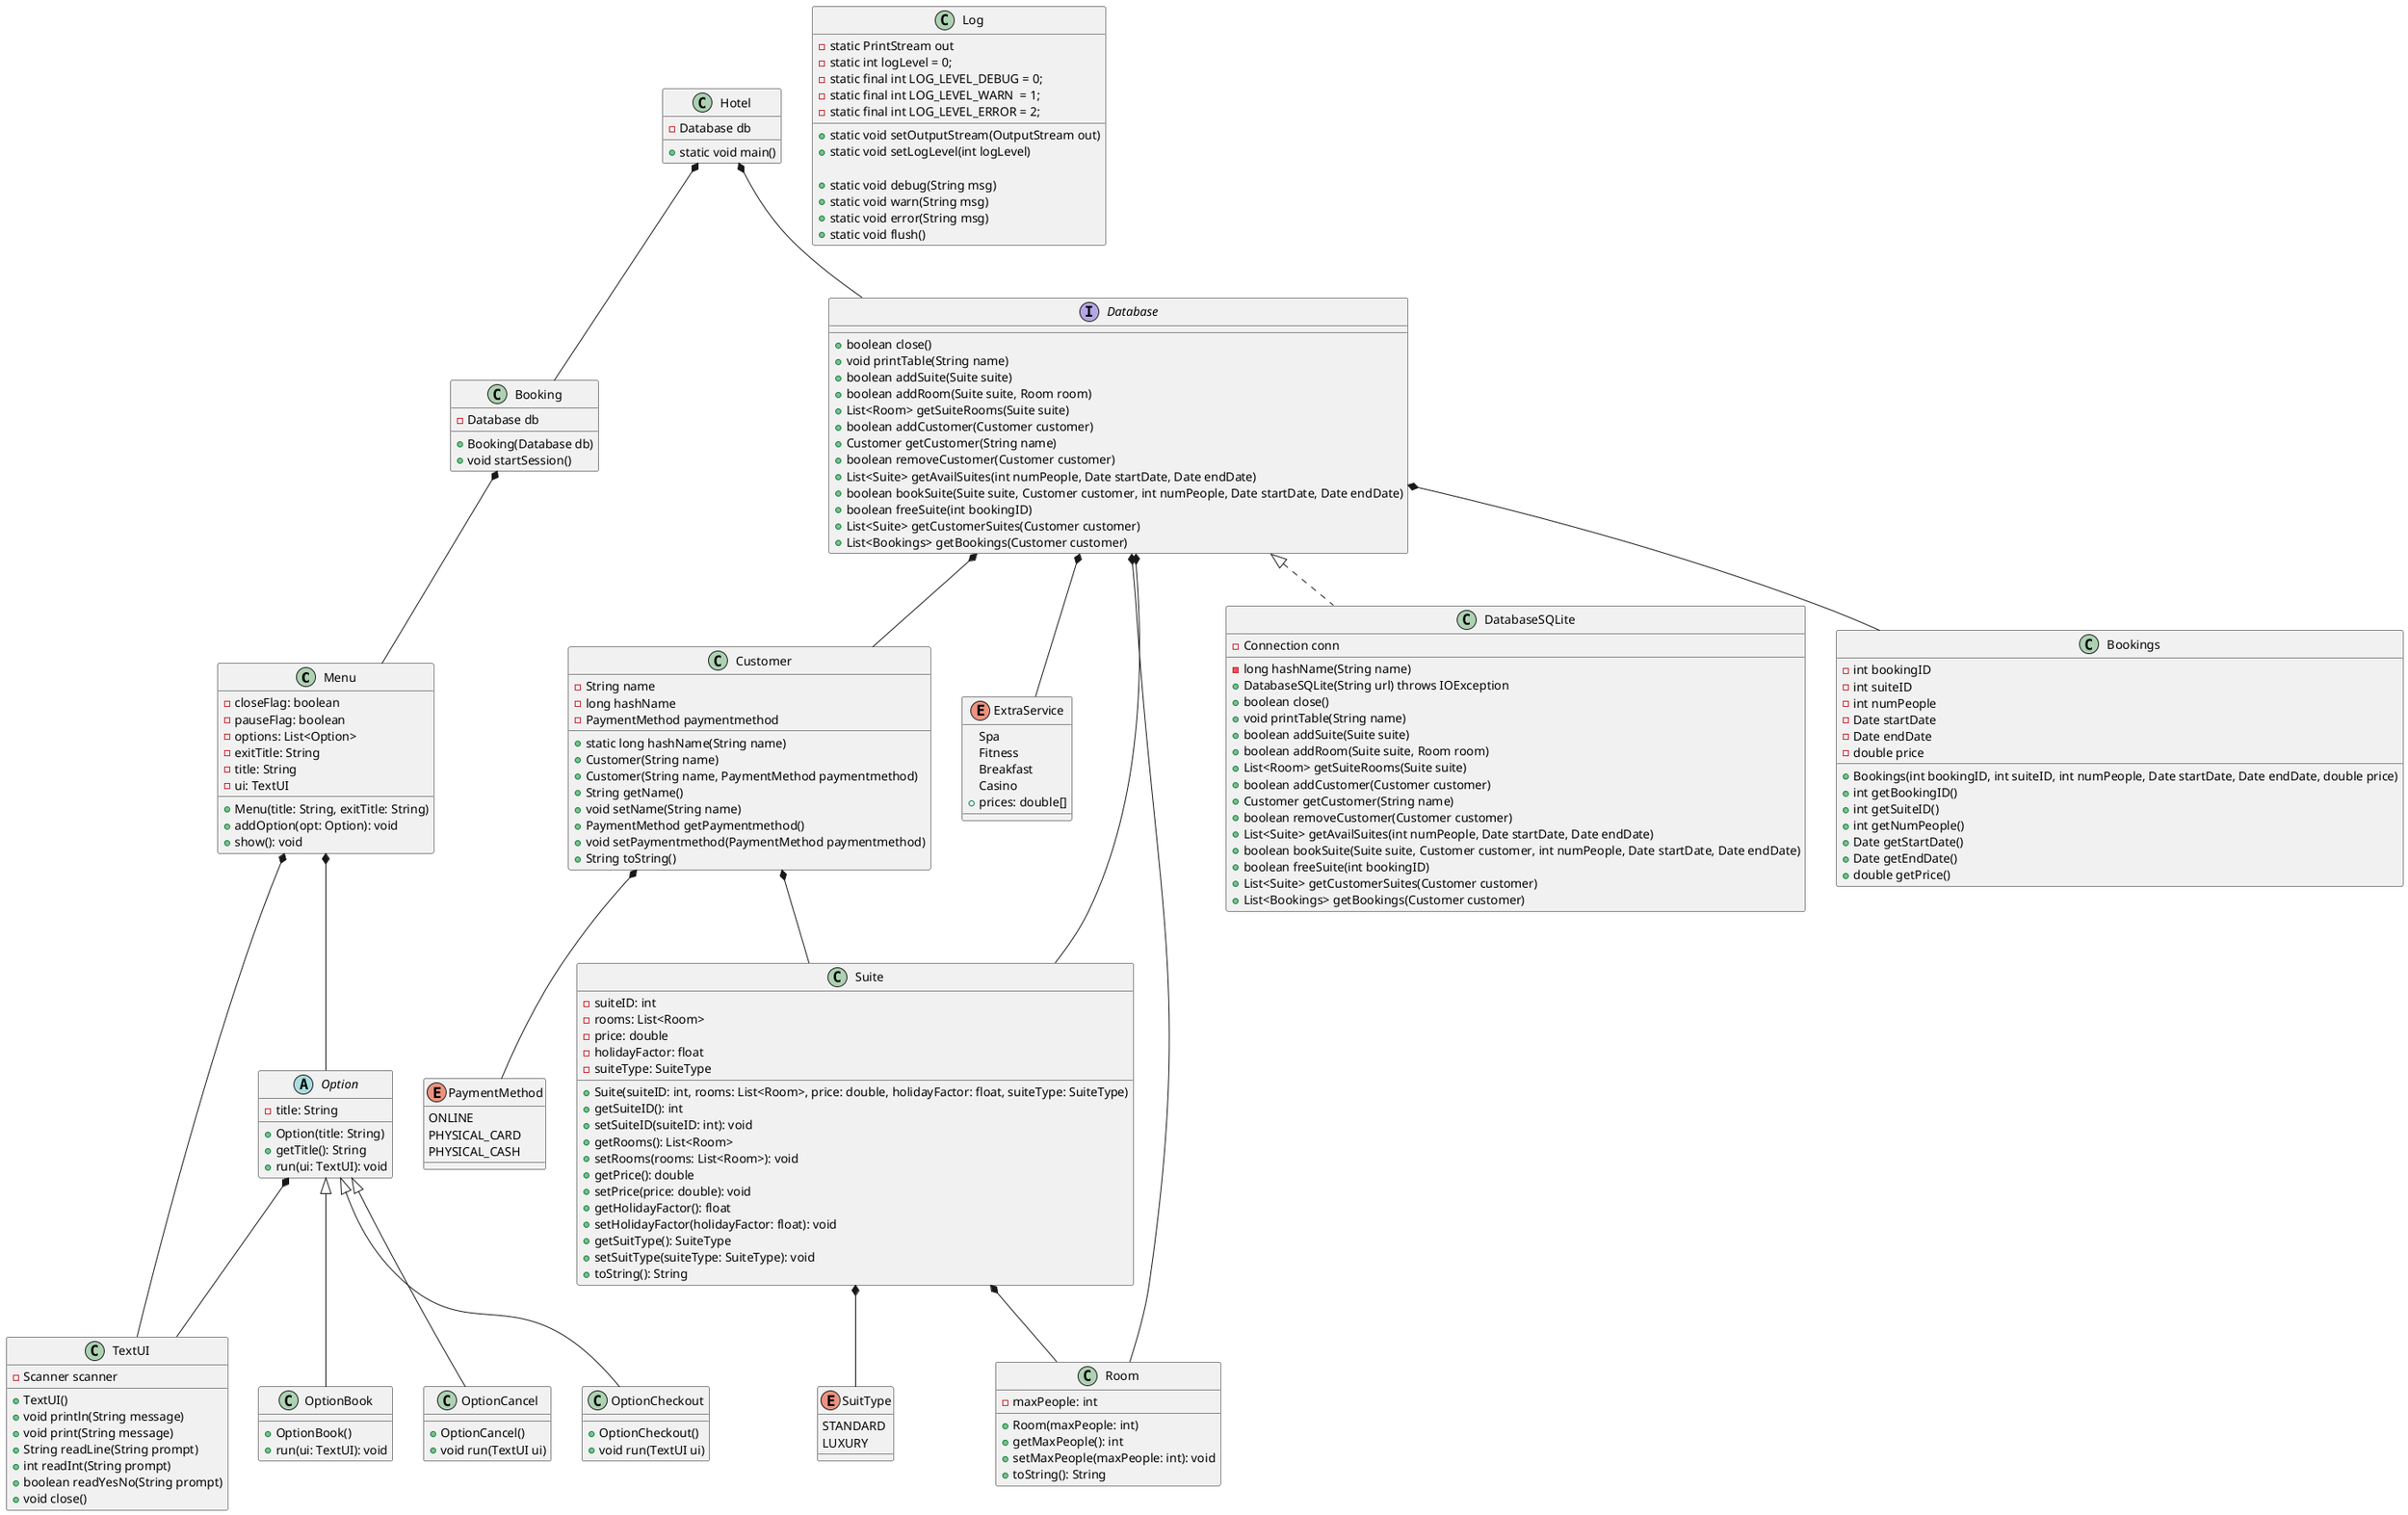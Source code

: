 @startuml

class Menu {
    - closeFlag: boolean
    - pauseFlag: boolean
    - options: List<Option>
    - exitTitle: String
    - title: String
    - ui: TextUI
    + Menu(title: String, exitTitle: String)
    + addOption(opt: Option): void
    + show(): void
}

abstract class Option {
    - title: String
    + Option(title: String)
    + getTitle(): String
    + run(ui: TextUI): void
}
Menu *-- Option
class OptionBook extends Option {
    + OptionBook()
    + run(ui: TextUI): void
}

class Hotel {
    - Database db

    + static void main()
}
enum PaymentMethod {
    ONLINE
    PHYSICAL_CARD
    PHYSICAL_CASH
}
class Customer {
    - String name
    - long hashName
    - PaymentMethod paymentmethod

    + static long hashName(String name)
    + Customer(String name)
    + Customer(String name, PaymentMethod paymentmethod)
    + String getName()
    + void setName(String name)
    + PaymentMethod getPaymentmethod()
    + void setPaymentmethod(PaymentMethod paymentmethod)
    + String toString()
}



class Booking {
    - Database db

    + Booking(Database db)
    + void startSession()
}



enum ExtraService {
    Spa
    Fitness
    Breakfast
    Casino
}

ExtraService : + prices: double[]

class Suite {
    - suiteID: int
    - rooms: List<Room>
    - price: double
    - holidayFactor: float
    - suiteType: SuiteType
    + Suite(suiteID: int, rooms: List<Room>, price: double, holidayFactor: float, suiteType: SuiteType)
    + getSuiteID(): int
    + setSuiteID(suiteID: int): void
    + getRooms(): List<Room>
    + setRooms(rooms: List<Room>): void
    + getPrice(): double
    + setPrice(price: double): void
    + getHolidayFactor(): float
    + setHolidayFactor(holidayFactor: float): void
    + getSuitType(): SuiteType
    + setSuitType(suiteType: SuiteType): void
    + toString(): String
}
enum SuitType {
    STANDARD
    LUXURY
}
class Room {
    - maxPeople: int
    + Room(maxPeople: int)
    + getMaxPeople(): int
    + setMaxPeople(maxPeople: int): void
    + toString(): String
}

interface Database {
    + boolean close()
    + void printTable(String name)
    + boolean addSuite(Suite suite)
    + boolean addRoom(Suite suite, Room room)
    + List<Room> getSuiteRooms(Suite suite)
    + boolean addCustomer(Customer customer)
    + Customer getCustomer(String name)
    + boolean removeCustomer(Customer customer)
    + List<Suite> getAvailSuites(int numPeople, Date startDate, Date endDate)
    + boolean bookSuite(Suite suite, Customer customer, int numPeople, Date startDate, Date endDate)
    + boolean freeSuite(int bookingID)
    + List<Suite> getCustomerSuites(Customer customer)
    + List<Bookings> getBookings(Customer customer)
}


class DatabaseSQLite implements Database {
    - Connection conn

    - long hashName(String name)
    + DatabaseSQLite(String url) throws IOException
    + boolean close()
    + void printTable(String name)
    + boolean addSuite(Suite suite)
    + boolean addRoom(Suite suite, Room room)
    + List<Room> getSuiteRooms(Suite suite)
    + boolean addCustomer(Customer customer)
    + Customer getCustomer(String name)
    + boolean removeCustomer(Customer customer)
    + List<Suite> getAvailSuites(int numPeople, Date startDate, Date endDate)
    + boolean bookSuite(Suite suite, Customer customer, int numPeople, Date startDate, Date endDate)
    + boolean freeSuite(int bookingID)
    + List<Suite> getCustomerSuites(Customer customer)
    + List<Bookings> getBookings(Customer customer)
}


class Log {
    - static PrintStream out
    - static int logLevel = 0;
    - static final int LOG_LEVEL_DEBUG = 0;
    - static final int LOG_LEVEL_WARN  = 1;
    - static final int LOG_LEVEL_ERROR = 2;
    + static void setOutputStream(OutputStream out)
    + static void setLogLevel(int logLevel)

    + static void debug(String msg)
    + static void warn(String msg)
    + static void error(String msg)
    + static void flush()
}
class TextUI {
    - Scanner scanner

    + TextUI()
    + void println(String message)
    + void print(String message)
    + String readLine(String prompt)
    + int readInt(String prompt)
    + boolean readYesNo(String prompt)
    + void close()
}
class Bookings {
    - int bookingID
    - int suiteID
    - int numPeople
    - Date startDate
    - Date endDate
    - double price

    + Bookings(int bookingID, int suiteID, int numPeople, Date startDate, Date endDate, double price)
    + int getBookingID()
    + int getSuiteID()
    + int getNumPeople()
    + Date getStartDate()
    + Date getEndDate()
    + double getPrice()
}
class OptionCancel extends Option {
    + OptionCancel()
    + void run(TextUI ui)
}
class OptionCheckout extends Option {
    + OptionCheckout()
    + void run(TextUI ui)
}



Hotel *-- Database
Customer *-- PaymentMethod
Customer *-- Suite
Suite *-- Room
Suite *-- SuitType
Booking *-- Menu
Hotel *-- Booking
Database *-- ExtraService
Option *-- TextUI
Menu *-- TextUI
Database *-- Bookings
Database *-- Room
Database *-- Suite
Database *-- Customer
@enduml